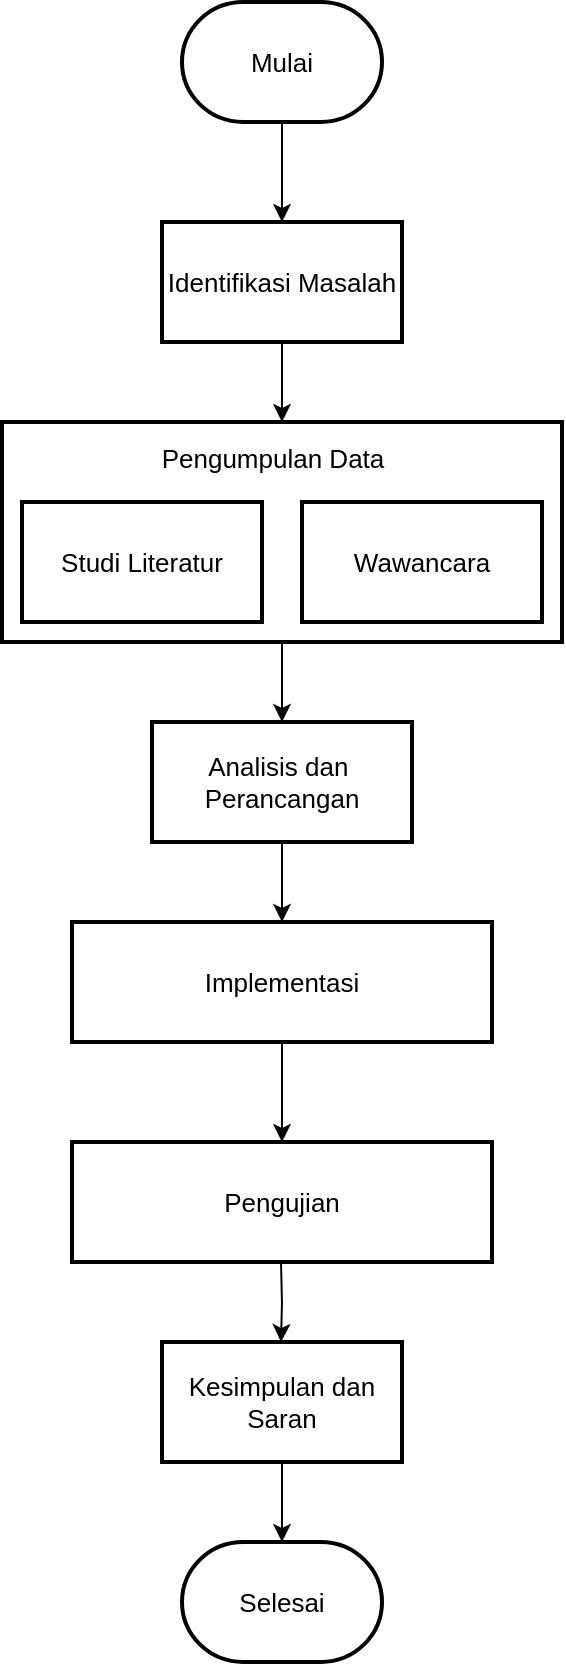 <mxfile version="13.6.6" type="device"><diagram id="zCLoejTbSRxS0WuL9xgS" name="Page-1"><mxGraphModel dx="1021" dy="1679" grid="1" gridSize="10" guides="1" tooltips="1" connect="1" arrows="1" fold="1" page="1" pageScale="1" pageWidth="850" pageHeight="1100" math="0" shadow="0"><root><mxCell id="0"/><mxCell id="1" parent="0"/><mxCell id="SgWJ2nCD5jMNQ3_lNmas-1" value="&lt;font style=&quot;font-size: 13px&quot;&gt;Mulai&lt;/font&gt;" style="strokeWidth=2;html=1;shape=mxgraph.flowchart.terminator;whiteSpace=wrap;" parent="1" vertex="1"><mxGeometry x="390" y="-110" width="100" height="60" as="geometry"/></mxCell><mxCell id="SgWJ2nCD5jMNQ3_lNmas-9" value="" style="edgeStyle=orthogonalEdgeStyle;rounded=0;orthogonalLoop=1;jettySize=auto;html=1;" parent="1" source="SgWJ2nCD5jMNQ3_lNmas-3" target="SgWJ2nCD5jMNQ3_lNmas-4" edge="1"><mxGeometry relative="1" as="geometry"/></mxCell><mxCell id="SgWJ2nCD5jMNQ3_lNmas-3" value="&lt;font style=&quot;font-size: 13px&quot;&gt;Analisis dan&amp;nbsp; Perancangan&lt;/font&gt;" style="rounded=0;whiteSpace=wrap;html=1;strokeWidth=2;" parent="1" vertex="1"><mxGeometry x="375" y="250" width="130" height="60" as="geometry"/></mxCell><mxCell id="9h2mnh_9_k1a-ZYAHbb--4" value="" style="edgeStyle=orthogonalEdgeStyle;rounded=0;orthogonalLoop=1;jettySize=auto;html=1;" edge="1" parent="1" source="SgWJ2nCD5jMNQ3_lNmas-4" target="9h2mnh_9_k1a-ZYAHbb--1"><mxGeometry relative="1" as="geometry"/></mxCell><mxCell id="SgWJ2nCD5jMNQ3_lNmas-4" value="&lt;font style=&quot;font-size: 13px&quot;&gt;Implementasi&lt;/font&gt;" style="rounded=0;whiteSpace=wrap;html=1;strokeWidth=2;" parent="1" vertex="1"><mxGeometry x="335" y="350" width="210" height="60" as="geometry"/></mxCell><mxCell id="SgWJ2nCD5jMNQ3_lNmas-12" value="" style="edgeStyle=orthogonalEdgeStyle;rounded=0;orthogonalLoop=1;jettySize=auto;html=1;fontSize=13;" parent="1" source="SgWJ2nCD5jMNQ3_lNmas-5" target="SgWJ2nCD5jMNQ3_lNmas-11" edge="1"><mxGeometry relative="1" as="geometry"/></mxCell><mxCell id="SgWJ2nCD5jMNQ3_lNmas-5" value="&lt;font style=&quot;font-size: 13px&quot;&gt;Kesimpulan dan Saran&lt;/font&gt;" style="rounded=0;whiteSpace=wrap;html=1;strokeWidth=2;" parent="1" vertex="1"><mxGeometry x="380" y="560" width="120" height="60" as="geometry"/></mxCell><mxCell id="SgWJ2nCD5jMNQ3_lNmas-7" value="" style="endArrow=classic;html=1;exitX=0.5;exitY=1;exitDx=0;exitDy=0;exitPerimeter=0;" parent="1" source="SgWJ2nCD5jMNQ3_lNmas-1" target="SgWJ2nCD5jMNQ3_lNmas-13" edge="1"><mxGeometry width="50" height="50" relative="1" as="geometry"><mxPoint x="460" y="150" as="sourcePoint"/><mxPoint x="680" y="182" as="targetPoint"/></mxGeometry></mxCell><mxCell id="SgWJ2nCD5jMNQ3_lNmas-11" value="&lt;font style=&quot;font-size: 13px&quot;&gt;Selesai&lt;/font&gt;" style="strokeWidth=2;html=1;shape=mxgraph.flowchart.terminator;whiteSpace=wrap;" parent="1" vertex="1"><mxGeometry x="390" y="660" width="100" height="60" as="geometry"/></mxCell><mxCell id="SgWJ2nCD5jMNQ3_lNmas-13" value="&lt;font style=&quot;font-size: 13px&quot;&gt;Identifikasi Masalah&lt;/font&gt;" style="rounded=0;whiteSpace=wrap;html=1;strokeWidth=2;" parent="1" vertex="1"><mxGeometry x="380" width="120" height="60" as="geometry"/></mxCell><mxCell id="SgWJ2nCD5jMNQ3_lNmas-17" value="" style="group" parent="1" vertex="1" connectable="0"><mxGeometry x="300" y="100" width="280" height="110" as="geometry"/></mxCell><mxCell id="SgWJ2nCD5jMNQ3_lNmas-15" value="" style="rounded=0;whiteSpace=wrap;html=1;strokeWidth=2;" parent="SgWJ2nCD5jMNQ3_lNmas-17" vertex="1"><mxGeometry width="280" height="110" as="geometry"/></mxCell><mxCell id="SgWJ2nCD5jMNQ3_lNmas-2" value="&lt;font style=&quot;font-size: 13px&quot;&gt;Studi Literatur&lt;/font&gt;" style="rounded=0;whiteSpace=wrap;html=1;strokeWidth=2;" parent="SgWJ2nCD5jMNQ3_lNmas-17" vertex="1"><mxGeometry x="10" y="40" width="120" height="60" as="geometry"/></mxCell><mxCell id="SgWJ2nCD5jMNQ3_lNmas-14" value="&lt;font style=&quot;font-size: 13px&quot;&gt;Wawancara&lt;/font&gt;" style="rounded=0;whiteSpace=wrap;html=1;strokeWidth=2;" parent="SgWJ2nCD5jMNQ3_lNmas-17" vertex="1"><mxGeometry x="150" y="40" width="120" height="60" as="geometry"/></mxCell><mxCell id="SgWJ2nCD5jMNQ3_lNmas-16" value="Pengumpulan Data" style="text;html=1;strokeColor=none;fillColor=none;align=center;verticalAlign=middle;whiteSpace=wrap;rounded=0;fontSize=13;" parent="SgWJ2nCD5jMNQ3_lNmas-17" vertex="1"><mxGeometry x="73" y="8" width="125" height="20" as="geometry"/></mxCell><mxCell id="SgWJ2nCD5jMNQ3_lNmas-18" value="" style="endArrow=classic;html=1;exitX=0.5;exitY=1;exitDx=0;exitDy=0;entryX=0.5;entryY=0;entryDx=0;entryDy=0;" parent="1" source="SgWJ2nCD5jMNQ3_lNmas-13" target="SgWJ2nCD5jMNQ3_lNmas-15" edge="1"><mxGeometry width="50" height="50" relative="1" as="geometry"><mxPoint x="450" y="-60" as="sourcePoint"/><mxPoint x="450" as="targetPoint"/></mxGeometry></mxCell><mxCell id="SgWJ2nCD5jMNQ3_lNmas-19" value="" style="edgeStyle=orthogonalEdgeStyle;rounded=0;orthogonalLoop=1;jettySize=auto;html=1;fontSize=13;" parent="1" source="SgWJ2nCD5jMNQ3_lNmas-15" target="SgWJ2nCD5jMNQ3_lNmas-3" edge="1"><mxGeometry relative="1" as="geometry"/></mxCell><mxCell id="9h2mnh_9_k1a-ZYAHbb--1" value="&lt;font style=&quot;font-size: 13px&quot;&gt;Pengujian&lt;/font&gt;" style="rounded=0;whiteSpace=wrap;html=1;strokeWidth=2;" vertex="1" parent="1"><mxGeometry x="335" y="460" width="210" height="60" as="geometry"/></mxCell><mxCell id="9h2mnh_9_k1a-ZYAHbb--2" value="" style="edgeStyle=orthogonalEdgeStyle;rounded=0;orthogonalLoop=1;jettySize=auto;html=1;" edge="1" parent="1"><mxGeometry relative="1" as="geometry"><mxPoint x="439.5" y="520" as="sourcePoint"/><mxPoint x="439.5" y="560" as="targetPoint"/></mxGeometry></mxCell></root></mxGraphModel></diagram></mxfile>